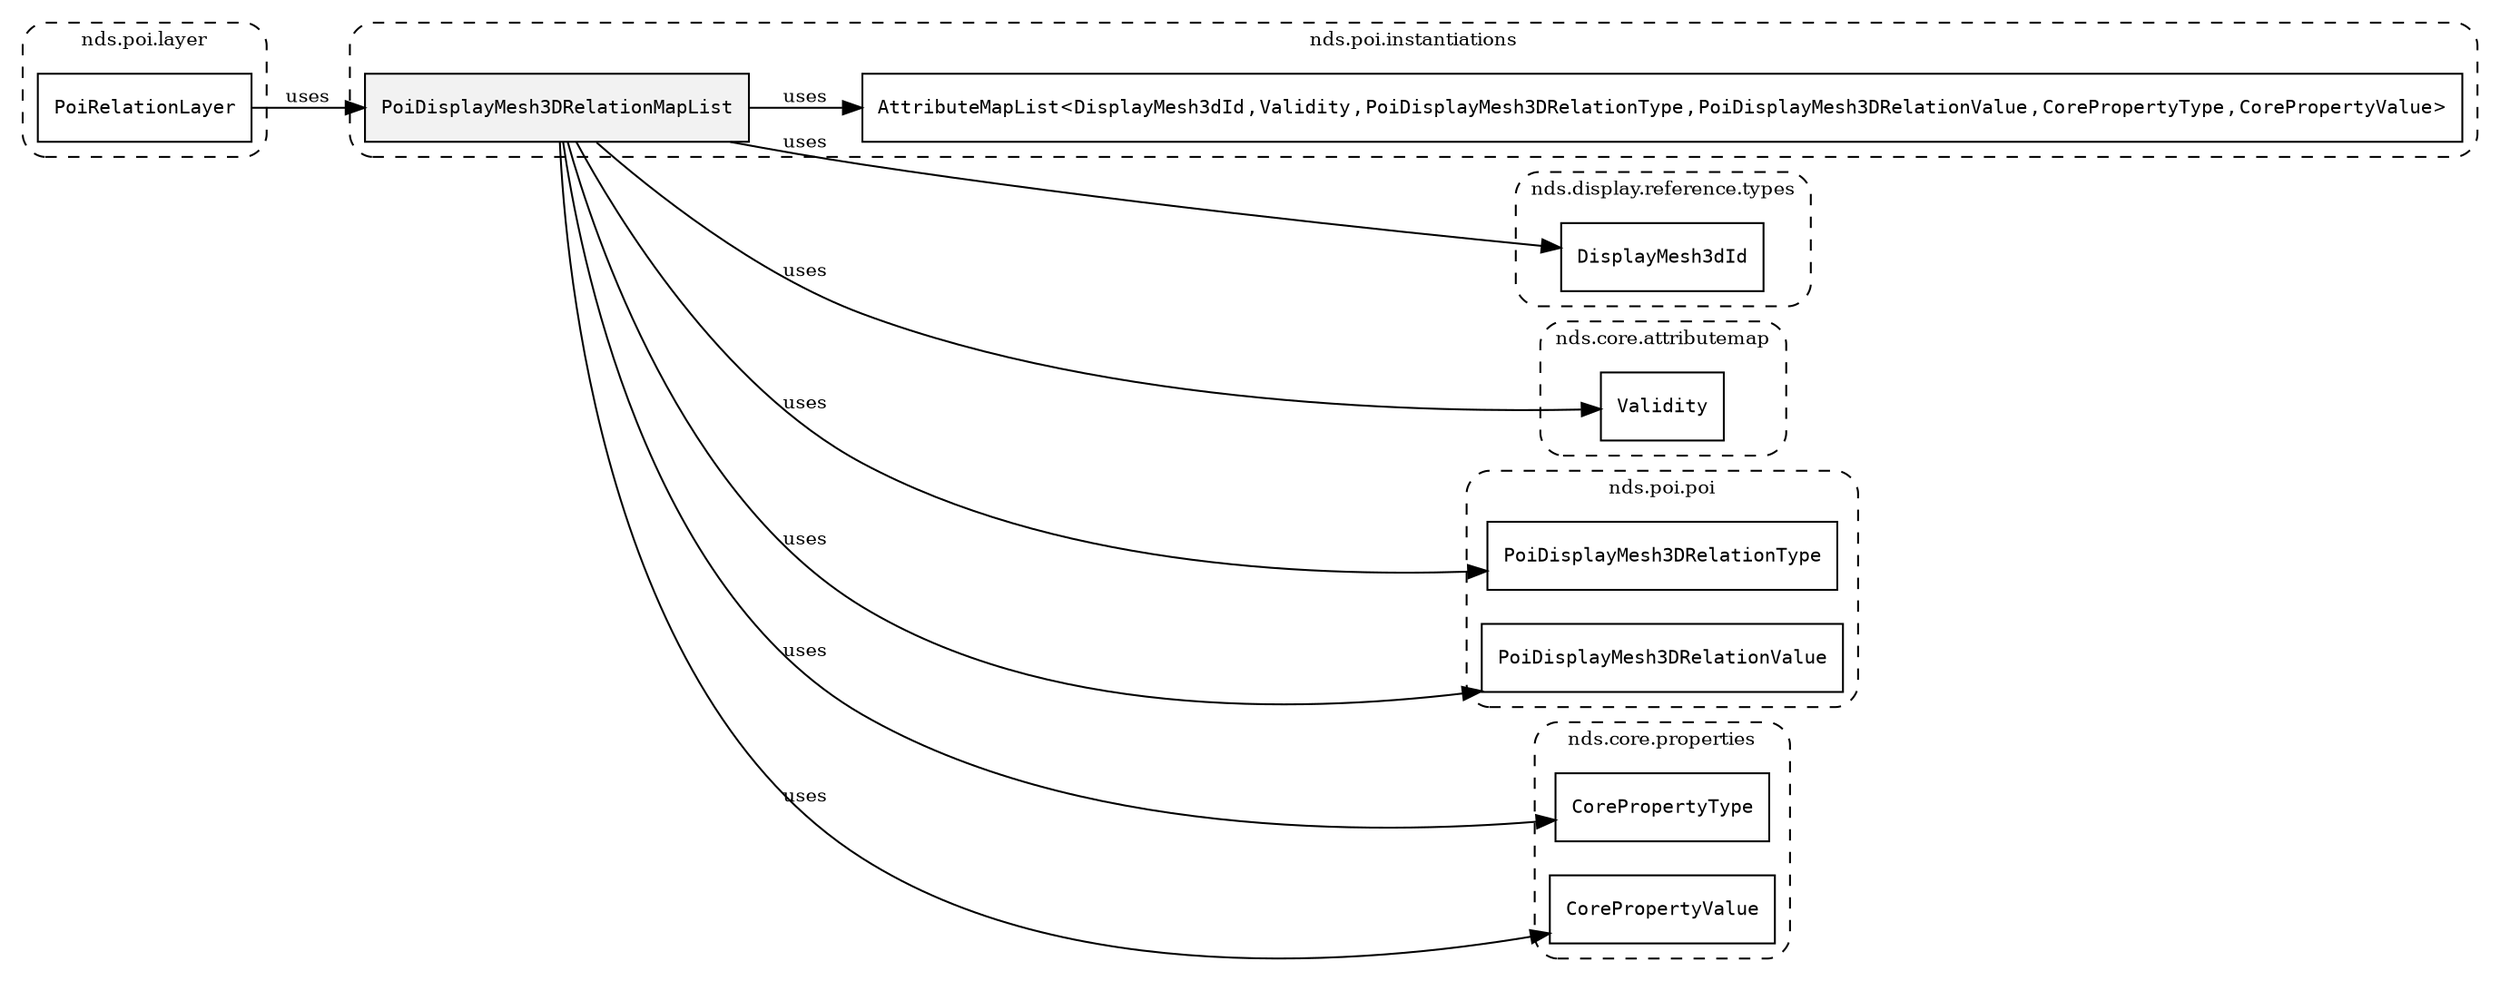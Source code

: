 /**
 * This dot file creates symbol collaboration diagram for PoiDisplayMesh3DRelationMapList.
 */
digraph ZSERIO
{
    node [shape=box, fontsize=10];
    rankdir="LR";
    fontsize=10;
    tooltip="PoiDisplayMesh3DRelationMapList collaboration diagram";

    subgraph "cluster_nds.poi.instantiations"
    {
        style="dashed, rounded";
        label="nds.poi.instantiations";
        tooltip="Package nds.poi.instantiations";
        href="../../../content/packages/nds.poi.instantiations.html#Package-nds-poi-instantiations";
        target="_parent";

        "PoiDisplayMesh3DRelationMapList" [style="filled", fillcolor="#0000000D", target="_parent", label=<<font face="monospace"><table align="center" border="0" cellspacing="0" cellpadding="0"><tr><td href="../../../content/packages/nds.poi.instantiations.html#InstantiateType-PoiDisplayMesh3DRelationMapList" title="InstantiateType defined in nds.poi.instantiations">PoiDisplayMesh3DRelationMapList</td></tr></table></font>>];
        "AttributeMapList&lt;DisplayMesh3dId,Validity,PoiDisplayMesh3DRelationType,PoiDisplayMesh3DRelationValue,CorePropertyType,CorePropertyValue&gt;" [target="_parent", label=<<font face="monospace"><table align="center" border="0" cellspacing="0" cellpadding="0"><tr><td href="../../../content/packages/nds.core.attributemap.html#Structure-AttributeMapList" title="Structure defined in nds.core.attributemap">AttributeMapList</td><td>&lt;</td><td><table align="center" border="0" cellspacing="0" cellpadding="0"><tr><td href="../../../content/packages/nds.display.reference.types.html#Subtype-DisplayMesh3dId" title="Subtype defined in nds.display.reference.types">DisplayMesh3dId</td></tr></table></td><td>,</td><td><table align="center" border="0" cellspacing="0" cellpadding="0"><tr><td href="../../../content/packages/nds.core.attributemap.html#Structure-Validity" title="Structure defined in nds.core.attributemap">Validity</td></tr></table></td><td>,</td><td><table align="center" border="0" cellspacing="0" cellpadding="0"><tr><td href="../../../content/packages/nds.poi.poi.html#Enum-PoiDisplayMesh3DRelationType" title="Enum defined in nds.poi.poi">PoiDisplayMesh3DRelationType</td></tr></table></td><td>,</td><td><table align="center" border="0" cellspacing="0" cellpadding="0"><tr><td href="../../../content/packages/nds.poi.poi.html#Choice-PoiDisplayMesh3DRelationValue" title="Choice defined in nds.poi.poi">PoiDisplayMesh3DRelationValue</td></tr></table></td><td>,</td><td><table align="center" border="0" cellspacing="0" cellpadding="0"><tr><td href="../../../content/packages/nds.core.properties.html#Enum-CorePropertyType" title="Enum defined in nds.core.properties">CorePropertyType</td></tr></table></td><td>,</td><td><table align="center" border="0" cellspacing="0" cellpadding="0"><tr><td href="../../../content/packages/nds.core.properties.html#Choice-CorePropertyValue" title="Choice defined in nds.core.properties">CorePropertyValue</td></tr></table></td><td>&gt;</td></tr></table></font>>];
    }

    subgraph "cluster_nds.display.reference.types"
    {
        style="dashed, rounded";
        label="nds.display.reference.types";
        tooltip="Package nds.display.reference.types";
        href="../../../content/packages/nds.display.reference.types.html#Package-nds-display-reference-types";
        target="_parent";

        "DisplayMesh3dId" [target="_parent", label=<<font face="monospace"><table align="center" border="0" cellspacing="0" cellpadding="0"><tr><td href="../../../content/packages/nds.display.reference.types.html#Subtype-DisplayMesh3dId" title="Subtype defined in nds.display.reference.types">DisplayMesh3dId</td></tr></table></font>>];
    }

    subgraph "cluster_nds.core.attributemap"
    {
        style="dashed, rounded";
        label="nds.core.attributemap";
        tooltip="Package nds.core.attributemap";
        href="../../../content/packages/nds.core.attributemap.html#Package-nds-core-attributemap";
        target="_parent";

        "Validity" [target="_parent", label=<<font face="monospace"><table align="center" border="0" cellspacing="0" cellpadding="0"><tr><td href="../../../content/packages/nds.core.attributemap.html#Structure-Validity" title="Structure defined in nds.core.attributemap">Validity</td></tr></table></font>>];
    }

    subgraph "cluster_nds.poi.poi"
    {
        style="dashed, rounded";
        label="nds.poi.poi";
        tooltip="Package nds.poi.poi";
        href="../../../content/packages/nds.poi.poi.html#Package-nds-poi-poi";
        target="_parent";

        "PoiDisplayMesh3DRelationType" [target="_parent", label=<<font face="monospace"><table align="center" border="0" cellspacing="0" cellpadding="0"><tr><td href="../../../content/packages/nds.poi.poi.html#Enum-PoiDisplayMesh3DRelationType" title="Enum defined in nds.poi.poi">PoiDisplayMesh3DRelationType</td></tr></table></font>>];
        "PoiDisplayMesh3DRelationValue" [target="_parent", label=<<font face="monospace"><table align="center" border="0" cellspacing="0" cellpadding="0"><tr><td href="../../../content/packages/nds.poi.poi.html#Choice-PoiDisplayMesh3DRelationValue" title="Choice defined in nds.poi.poi">PoiDisplayMesh3DRelationValue</td></tr></table></font>>];
    }

    subgraph "cluster_nds.core.properties"
    {
        style="dashed, rounded";
        label="nds.core.properties";
        tooltip="Package nds.core.properties";
        href="../../../content/packages/nds.core.properties.html#Package-nds-core-properties";
        target="_parent";

        "CorePropertyType" [target="_parent", label=<<font face="monospace"><table align="center" border="0" cellspacing="0" cellpadding="0"><tr><td href="../../../content/packages/nds.core.properties.html#Enum-CorePropertyType" title="Enum defined in nds.core.properties">CorePropertyType</td></tr></table></font>>];
        "CorePropertyValue" [target="_parent", label=<<font face="monospace"><table align="center" border="0" cellspacing="0" cellpadding="0"><tr><td href="../../../content/packages/nds.core.properties.html#Choice-CorePropertyValue" title="Choice defined in nds.core.properties">CorePropertyValue</td></tr></table></font>>];
    }

    subgraph "cluster_nds.poi.layer"
    {
        style="dashed, rounded";
        label="nds.poi.layer";
        tooltip="Package nds.poi.layer";
        href="../../../content/packages/nds.poi.layer.html#Package-nds-poi-layer";
        target="_parent";

        "PoiRelationLayer" [target="_parent", label=<<font face="monospace"><table align="center" border="0" cellspacing="0" cellpadding="0"><tr><td href="../../../content/packages/nds.poi.layer.html#Structure-PoiRelationLayer" title="Structure defined in nds.poi.layer">PoiRelationLayer</td></tr></table></font>>];
    }

    "PoiDisplayMesh3DRelationMapList" -> "AttributeMapList&lt;DisplayMesh3dId,Validity,PoiDisplayMesh3DRelationType,PoiDisplayMesh3DRelationValue,CorePropertyType,CorePropertyValue&gt;" [label="uses", fontsize=10];
    "PoiDisplayMesh3DRelationMapList" -> "DisplayMesh3dId" [label="uses", fontsize=10];
    "PoiDisplayMesh3DRelationMapList" -> "Validity" [label="uses", fontsize=10];
    "PoiDisplayMesh3DRelationMapList" -> "PoiDisplayMesh3DRelationType" [label="uses", fontsize=10];
    "PoiDisplayMesh3DRelationMapList" -> "PoiDisplayMesh3DRelationValue" [label="uses", fontsize=10];
    "PoiDisplayMesh3DRelationMapList" -> "CorePropertyType" [label="uses", fontsize=10];
    "PoiDisplayMesh3DRelationMapList" -> "CorePropertyValue" [label="uses", fontsize=10];
    "PoiRelationLayer" -> "PoiDisplayMesh3DRelationMapList" [label="uses", fontsize=10];
}
